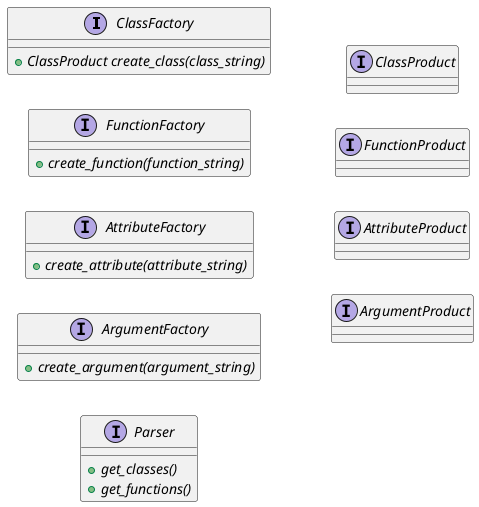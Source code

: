 @startuml
left to right direction

together {
!startsub FACTORY_INTERFACES
    interface ClassFactory{
        + {abstract} ClassProduct create_class(class_string)
    }
    interface FunctionFactory{
        + {abstract} create_function(function_string)
    }
    interface AttributeFactory{
        + {abstract} create_attribute(attribute_string)
    }
    interface ArgumentFactory{
        + {abstract} create_argument(argument_string)
    }
!endsub
}

together {
!startsub PRODUCT_INTERFACES
    interface ClassProduct
    interface FunctionProduct
    interface AttributeProduct
    interface ArgumentProduct
!endsub
}

!startsub PARSER_INTERFACE
Interface Parser{
    + {abstract} get_classes()
    + {abstract} get_functions()
}
!endsub

ClassFactory -[hidden]-> ClassProduct
FunctionFactory -[hidden]-> FunctionProduct
AttributeFactory -[hidden]-> AttributeProduct
ArgumentFactory -[hidden]-> ArgumentProduct

@enduml
